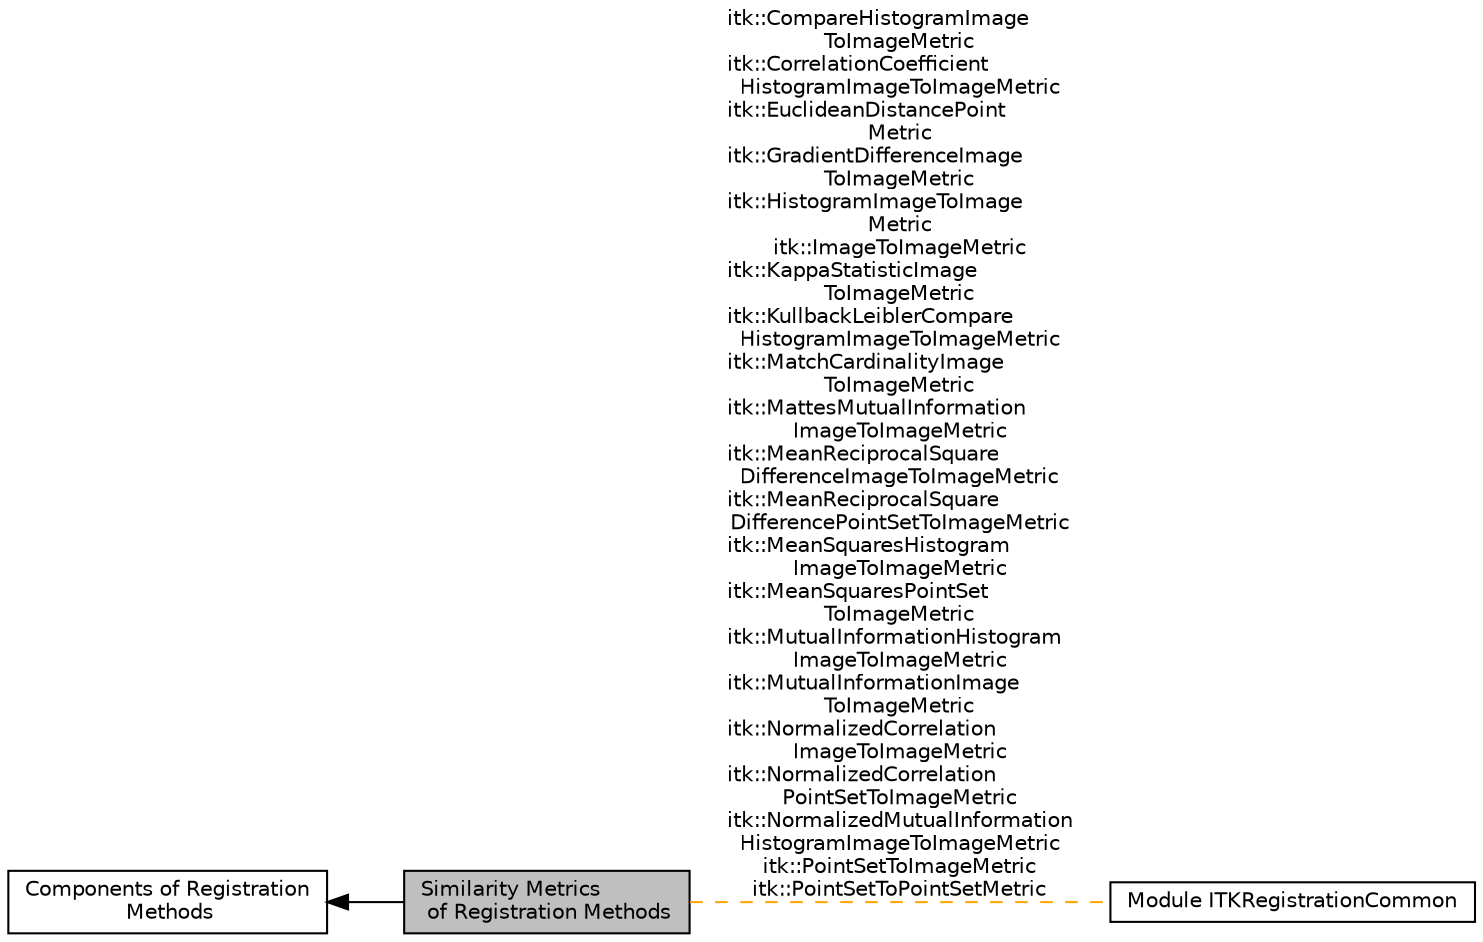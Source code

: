 digraph "Similarity Metrics of Registration Methods"
{
  edge [fontname="Helvetica",fontsize="10",labelfontname="Helvetica",labelfontsize="10"];
  node [fontname="Helvetica",fontsize="10",shape=box];
  rankdir=LR;
  Node3 [label="Module ITKRegistrationCommon",height=0.2,width=0.4,color="black", fillcolor="white", style="filled",URL="$group__ITKRegistrationCommon.html",tooltip=" "];
  Node2 [label="Components of Registration\l Methods",height=0.2,width=0.4,color="black", fillcolor="white", style="filled",URL="$group__RegistrationComponents.html",tooltip=" "];
  Node1 [label="Similarity Metrics\l of Registration Methods",height=0.2,width=0.4,color="black", fillcolor="grey75", style="filled", fontcolor="black",tooltip=" "];
  Node2->Node1 [shape=plaintext, dir="back", style="solid"];
  Node1->Node3 [shape=plaintext, label="itk::CompareHistogramImage\lToImageMetric\nitk::CorrelationCoefficient\lHistogramImageToImageMetric\nitk::EuclideanDistancePoint\lMetric\nitk::GradientDifferenceImage\lToImageMetric\nitk::HistogramImageToImage\lMetric\nitk::ImageToImageMetric\nitk::KappaStatisticImage\lToImageMetric\nitk::KullbackLeiblerCompare\lHistogramImageToImageMetric\nitk::MatchCardinalityImage\lToImageMetric\nitk::MattesMutualInformation\lImageToImageMetric\nitk::MeanReciprocalSquare\lDifferenceImageToImageMetric\nitk::MeanReciprocalSquare\lDifferencePointSetToImageMetric\nitk::MeanSquaresHistogram\lImageToImageMetric\nitk::MeanSquaresPointSet\lToImageMetric\nitk::MutualInformationHistogram\lImageToImageMetric\nitk::MutualInformationImage\lToImageMetric\nitk::NormalizedCorrelation\lImageToImageMetric\nitk::NormalizedCorrelation\lPointSetToImageMetric\nitk::NormalizedMutualInformation\lHistogramImageToImageMetric\nitk::PointSetToImageMetric\nitk::PointSetToPointSetMetric", color="orange", dir="none", style="dashed"];
}
